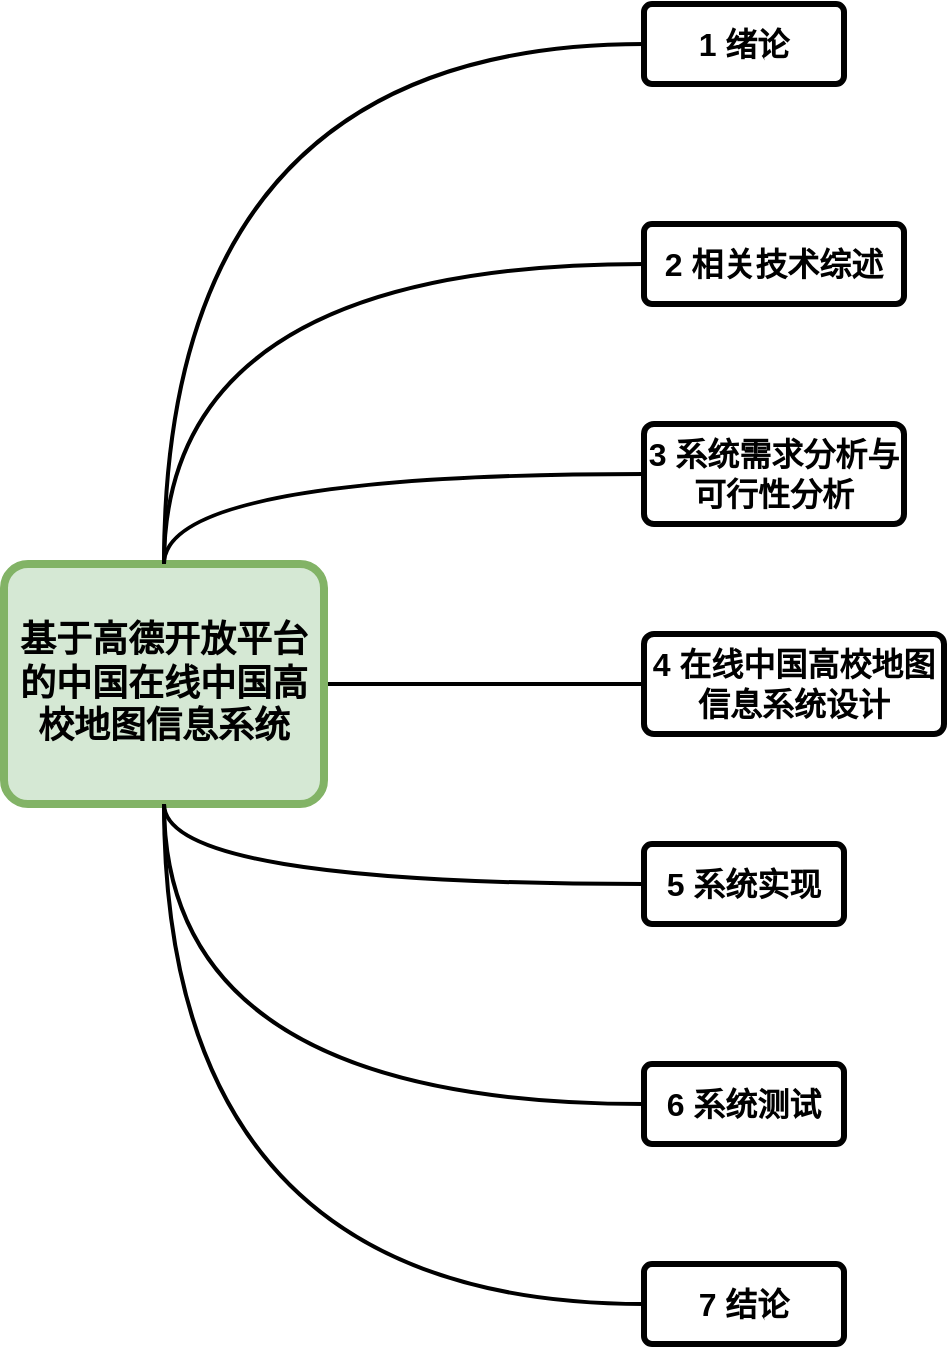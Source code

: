 <mxfile version="24.4.13" type="github">
  <diagram name="第 1 页" id="oS-gPkYAhSx5hzGPmh8H">
    <mxGraphModel dx="2261" dy="756" grid="0" gridSize="10" guides="1" tooltips="1" connect="1" arrows="1" fold="1" page="1" pageScale="1" pageWidth="827" pageHeight="1169" math="0" shadow="0">
      <root>
        <mxCell id="0" />
        <mxCell id="1" parent="0" />
        <mxCell id="_Y9gN1070Jqy3G80zltB-14" style="edgeStyle=orthogonalEdgeStyle;rounded=0;orthogonalLoop=1;jettySize=auto;html=1;exitX=0.5;exitY=0;exitDx=0;exitDy=0;entryX=0;entryY=0.5;entryDx=0;entryDy=0;strokeWidth=2;curved=1;endArrow=none;endFill=0;" edge="1" parent="1" source="_Y9gN1070Jqy3G80zltB-5" target="_Y9gN1070Jqy3G80zltB-6">
          <mxGeometry relative="1" as="geometry" />
        </mxCell>
        <mxCell id="_Y9gN1070Jqy3G80zltB-18" style="edgeStyle=orthogonalEdgeStyle;rounded=0;orthogonalLoop=1;jettySize=auto;html=1;exitX=1;exitY=0.5;exitDx=0;exitDy=0;entryX=0;entryY=0.5;entryDx=0;entryDy=0;strokeWidth=2;endArrow=none;endFill=0;" edge="1" parent="1" source="_Y9gN1070Jqy3G80zltB-5" target="_Y9gN1070Jqy3G80zltB-9">
          <mxGeometry relative="1" as="geometry" />
        </mxCell>
        <mxCell id="_Y9gN1070Jqy3G80zltB-5" value="&lt;font style=&quot;font-size: 18px;&quot;&gt;&lt;b&gt;基于高德开放平台的中国在线中国高校地图信息系统&lt;/b&gt;&lt;/font&gt;" style="rounded=1;arcSize=10;whiteSpace=wrap;html=1;align=center;strokeWidth=4;fillColor=#d5e8d4;strokeColor=#82b366;" vertex="1" parent="1">
          <mxGeometry x="-20" y="320" width="160" height="120" as="geometry" />
        </mxCell>
        <mxCell id="_Y9gN1070Jqy3G80zltB-6" value="&lt;b style=&quot;font-size: 16px;&quot;&gt;1 绪论&lt;/b&gt;" style="rounded=1;arcSize=10;whiteSpace=wrap;html=1;align=center;strokeWidth=3;" vertex="1" parent="1">
          <mxGeometry x="300" y="40" width="100" height="40" as="geometry" />
        </mxCell>
        <mxCell id="_Y9gN1070Jqy3G80zltB-7" value="&lt;b style=&quot;font-size: 16px;&quot;&gt;5 系统实现&lt;/b&gt;" style="rounded=1;arcSize=10;whiteSpace=wrap;html=1;align=center;strokeWidth=3;" vertex="1" parent="1">
          <mxGeometry x="300" y="460" width="100" height="40" as="geometry" />
        </mxCell>
        <mxCell id="_Y9gN1070Jqy3G80zltB-8" value="&lt;b style=&quot;font-size: 16px;&quot;&gt;2 相关技术综述&lt;/b&gt;" style="rounded=1;arcSize=10;whiteSpace=wrap;html=1;align=center;strokeWidth=3;" vertex="1" parent="1">
          <mxGeometry x="300" y="150" width="130" height="40" as="geometry" />
        </mxCell>
        <mxCell id="_Y9gN1070Jqy3G80zltB-9" value="&lt;b style=&quot;font-size: 16px;&quot;&gt;4 在线中国高校地图信息系统设计&lt;/b&gt;" style="rounded=1;arcSize=10;whiteSpace=wrap;html=1;align=center;strokeWidth=3;" vertex="1" parent="1">
          <mxGeometry x="300" y="355" width="150" height="50" as="geometry" />
        </mxCell>
        <mxCell id="_Y9gN1070Jqy3G80zltB-10" value="&lt;b style=&quot;font-size: 16px;&quot;&gt;3 系统需求分析与可行性分析&lt;/b&gt;" style="rounded=1;arcSize=10;whiteSpace=wrap;html=1;align=center;strokeWidth=3;" vertex="1" parent="1">
          <mxGeometry x="300" y="250" width="130" height="50" as="geometry" />
        </mxCell>
        <mxCell id="_Y9gN1070Jqy3G80zltB-12" value="&lt;b style=&quot;font-size: 16px;&quot;&gt;6 系统测试&lt;/b&gt;" style="rounded=1;arcSize=10;whiteSpace=wrap;html=1;align=center;strokeWidth=3;" vertex="1" parent="1">
          <mxGeometry x="300" y="570" width="100" height="40" as="geometry" />
        </mxCell>
        <mxCell id="_Y9gN1070Jqy3G80zltB-13" value="&lt;b style=&quot;font-size: 16px;&quot;&gt;7 结论&lt;/b&gt;" style="rounded=1;arcSize=10;whiteSpace=wrap;html=1;align=center;strokeWidth=3;" vertex="1" parent="1">
          <mxGeometry x="300" y="670" width="100" height="40" as="geometry" />
        </mxCell>
        <mxCell id="_Y9gN1070Jqy3G80zltB-16" style="edgeStyle=orthogonalEdgeStyle;rounded=0;orthogonalLoop=1;jettySize=auto;html=1;exitX=0.5;exitY=0;exitDx=0;exitDy=0;entryX=0;entryY=0.5;entryDx=0;entryDy=0;strokeWidth=2;curved=1;endArrow=none;endFill=0;" edge="1" parent="1" source="_Y9gN1070Jqy3G80zltB-5" target="_Y9gN1070Jqy3G80zltB-8">
          <mxGeometry relative="1" as="geometry">
            <mxPoint x="120" y="310" as="sourcePoint" />
            <mxPoint x="310" y="70" as="targetPoint" />
          </mxGeometry>
        </mxCell>
        <mxCell id="_Y9gN1070Jqy3G80zltB-17" style="edgeStyle=orthogonalEdgeStyle;rounded=0;orthogonalLoop=1;jettySize=auto;html=1;exitX=0.5;exitY=0;exitDx=0;exitDy=0;entryX=0;entryY=0.5;entryDx=0;entryDy=0;strokeWidth=2;curved=1;endArrow=none;endFill=0;" edge="1" parent="1" source="_Y9gN1070Jqy3G80zltB-5" target="_Y9gN1070Jqy3G80zltB-10">
          <mxGeometry relative="1" as="geometry">
            <mxPoint x="120" y="310" as="sourcePoint" />
            <mxPoint x="310" y="180" as="targetPoint" />
          </mxGeometry>
        </mxCell>
        <mxCell id="_Y9gN1070Jqy3G80zltB-19" style="edgeStyle=orthogonalEdgeStyle;rounded=0;orthogonalLoop=1;jettySize=auto;html=1;entryX=0;entryY=0.5;entryDx=0;entryDy=0;strokeWidth=2;curved=1;endArrow=none;endFill=0;exitX=0.5;exitY=1;exitDx=0;exitDy=0;" edge="1" parent="1" source="_Y9gN1070Jqy3G80zltB-5" target="_Y9gN1070Jqy3G80zltB-7">
          <mxGeometry relative="1" as="geometry">
            <mxPoint x="100" y="460" as="sourcePoint" />
            <mxPoint x="310" y="290" as="targetPoint" />
          </mxGeometry>
        </mxCell>
        <mxCell id="_Y9gN1070Jqy3G80zltB-20" style="edgeStyle=orthogonalEdgeStyle;rounded=0;orthogonalLoop=1;jettySize=auto;html=1;entryX=0;entryY=0.5;entryDx=0;entryDy=0;strokeWidth=2;curved=1;endArrow=none;endFill=0;exitX=0.5;exitY=1;exitDx=0;exitDy=0;" edge="1" parent="1" source="_Y9gN1070Jqy3G80zltB-5" target="_Y9gN1070Jqy3G80zltB-12">
          <mxGeometry relative="1" as="geometry">
            <mxPoint x="100" y="510" as="sourcePoint" />
            <mxPoint x="310" y="490" as="targetPoint" />
          </mxGeometry>
        </mxCell>
        <mxCell id="_Y9gN1070Jqy3G80zltB-21" style="edgeStyle=orthogonalEdgeStyle;rounded=0;orthogonalLoop=1;jettySize=auto;html=1;entryX=0;entryY=0.5;entryDx=0;entryDy=0;strokeWidth=2;curved=1;endArrow=none;endFill=0;exitX=0.5;exitY=1;exitDx=0;exitDy=0;" edge="1" parent="1" source="_Y9gN1070Jqy3G80zltB-5" target="_Y9gN1070Jqy3G80zltB-13">
          <mxGeometry relative="1" as="geometry">
            <mxPoint x="80" y="520" as="sourcePoint" />
            <mxPoint x="310" y="600" as="targetPoint" />
          </mxGeometry>
        </mxCell>
      </root>
    </mxGraphModel>
  </diagram>
</mxfile>
